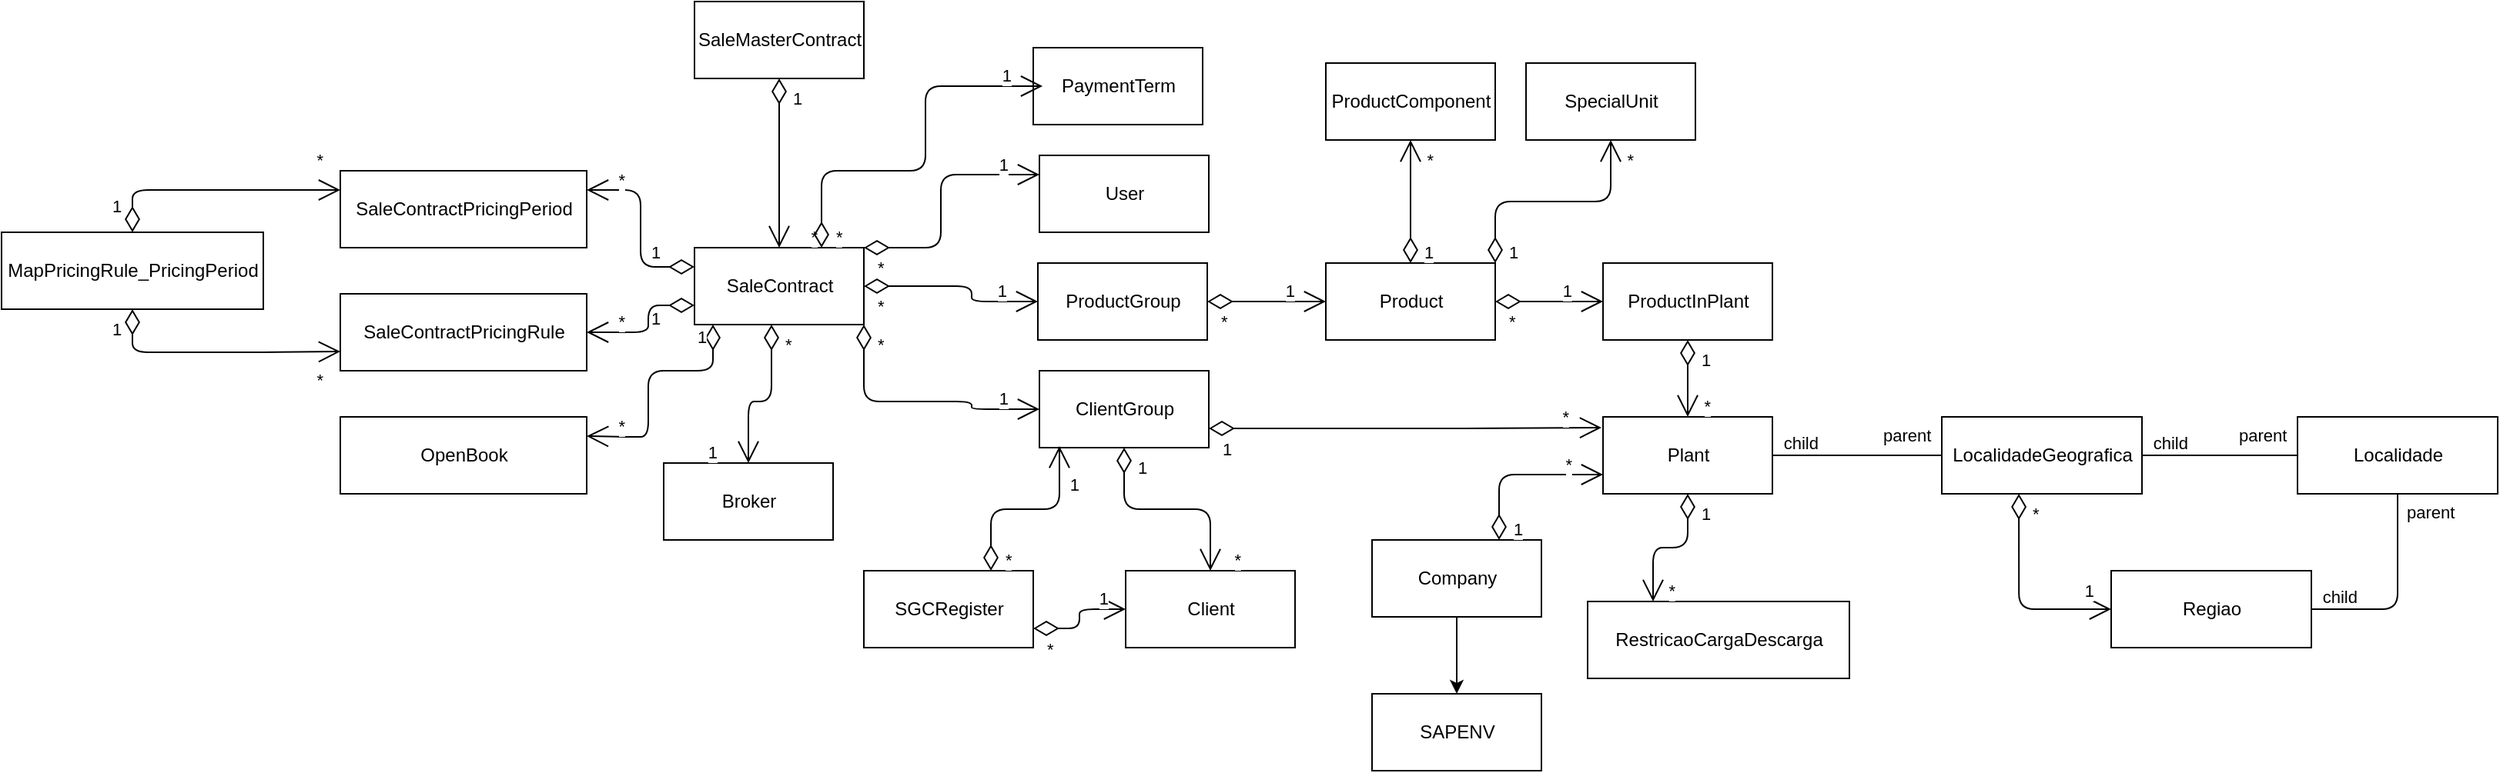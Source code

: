 <mxfile version="13.4.5" type="github">
  <diagram id="xUYwHQAnJaQRM0SXfUqJ" name="Page-1">
    <mxGraphModel dx="1935" dy="482" grid="1" gridSize="10" guides="1" tooltips="1" connect="1" arrows="1" fold="1" page="1" pageScale="1" pageWidth="827" pageHeight="1169" math="0" shadow="0">
      <root>
        <mxCell id="0" />
        <mxCell id="1" parent="0" />
        <mxCell id="oe-XNxj3-mksXrI5bO-q-1" value="SaleMasterContract" style="html=1;" parent="1" vertex="1">
          <mxGeometry x="70" y="50" width="110" height="50" as="geometry" />
        </mxCell>
        <mxCell id="2" value="SaleContract" style="html=1;" parent="1" vertex="1">
          <mxGeometry x="70" y="210" width="110" height="50" as="geometry" />
        </mxCell>
        <mxCell id="oe-XNxj3-mksXrI5bO-q-5" value="" style="endArrow=open;html=1;endSize=12;startArrow=diamondThin;startSize=14;startFill=0;edgeStyle=orthogonalEdgeStyle;exitX=0.5;exitY=1;exitDx=0;exitDy=0;entryX=0.5;entryY=0;entryDx=0;entryDy=0;" parent="1" source="oe-XNxj3-mksXrI5bO-q-1" target="2" edge="1">
          <mxGeometry relative="1" as="geometry">
            <mxPoint x="180" y="160" as="sourcePoint" />
            <mxPoint x="340" y="160" as="targetPoint" />
          </mxGeometry>
        </mxCell>
        <mxCell id="oe-XNxj3-mksXrI5bO-q-6" value="1" style="edgeLabel;resizable=0;html=1;align=left;verticalAlign=top;" parent="oe-XNxj3-mksXrI5bO-q-5" connectable="0" vertex="1">
          <mxGeometry x="-1" relative="1" as="geometry">
            <mxPoint x="7" as="offset" />
          </mxGeometry>
        </mxCell>
        <mxCell id="oe-XNxj3-mksXrI5bO-q-7" value="*" style="edgeLabel;resizable=0;html=1;align=right;verticalAlign=top;" parent="oe-XNxj3-mksXrI5bO-q-5" connectable="0" vertex="1">
          <mxGeometry x="1" relative="1" as="geometry">
            <mxPoint x="25" y="-20" as="offset" />
          </mxGeometry>
        </mxCell>
        <mxCell id="oe-XNxj3-mksXrI5bO-q-8" value="PaymentTerm" style="html=1;" parent="1" vertex="1">
          <mxGeometry x="290" y="80" width="110" height="50" as="geometry" />
        </mxCell>
        <mxCell id="oe-XNxj3-mksXrI5bO-q-13" value="" style="endArrow=open;html=1;endSize=12;startArrow=diamondThin;startSize=14;startFill=0;edgeStyle=orthogonalEdgeStyle;exitX=0.75;exitY=0;exitDx=0;exitDy=0;entryX=0.055;entryY=0.5;entryDx=0;entryDy=0;entryPerimeter=0;" parent="1" source="2" target="oe-XNxj3-mksXrI5bO-q-8" edge="1">
          <mxGeometry relative="1" as="geometry">
            <mxPoint x="290" y="180" as="sourcePoint" />
            <mxPoint x="300" y="105" as="targetPoint" />
            <Array as="points">
              <mxPoint x="153" y="160" />
              <mxPoint x="220" y="160" />
              <mxPoint x="220" y="105" />
            </Array>
          </mxGeometry>
        </mxCell>
        <mxCell id="oe-XNxj3-mksXrI5bO-q-14" value="*" style="edgeLabel;resizable=0;html=1;align=left;verticalAlign=top;" parent="oe-XNxj3-mksXrI5bO-q-13" connectable="0" vertex="1">
          <mxGeometry x="-1" relative="1" as="geometry">
            <mxPoint x="7" y="-20" as="offset" />
          </mxGeometry>
        </mxCell>
        <mxCell id="oe-XNxj3-mksXrI5bO-q-15" value="1" style="edgeLabel;resizable=0;html=1;align=right;verticalAlign=top;" parent="oe-XNxj3-mksXrI5bO-q-13" connectable="0" vertex="1">
          <mxGeometry x="1" relative="1" as="geometry">
            <mxPoint x="-20" y="-20" as="offset" />
          </mxGeometry>
        </mxCell>
        <mxCell id="oe-XNxj3-mksXrI5bO-q-16" value="User" style="html=1;" parent="1" vertex="1">
          <mxGeometry x="294" y="150" width="110" height="50" as="geometry" />
        </mxCell>
        <mxCell id="oe-XNxj3-mksXrI5bO-q-17" value="" style="endArrow=open;html=1;endSize=12;startArrow=diamondThin;startSize=14;startFill=0;edgeStyle=orthogonalEdgeStyle;exitX=1;exitY=0;exitDx=0;exitDy=0;entryX=0;entryY=0.25;entryDx=0;entryDy=0;" parent="1" source="2" target="oe-XNxj3-mksXrI5bO-q-16" edge="1">
          <mxGeometry relative="1" as="geometry">
            <mxPoint x="173.95" y="325" as="sourcePoint" />
            <mxPoint x="290.0" y="220" as="targetPoint" />
            <Array as="points">
              <mxPoint x="230" y="210" />
              <mxPoint x="230" y="163" />
            </Array>
          </mxGeometry>
        </mxCell>
        <mxCell id="oe-XNxj3-mksXrI5bO-q-18" value="*" style="edgeLabel;resizable=0;html=1;align=left;verticalAlign=top;" parent="oe-XNxj3-mksXrI5bO-q-17" connectable="0" vertex="1">
          <mxGeometry x="-1" relative="1" as="geometry">
            <mxPoint x="7" as="offset" />
          </mxGeometry>
        </mxCell>
        <mxCell id="oe-XNxj3-mksXrI5bO-q-19" value="1" style="edgeLabel;resizable=0;html=1;align=right;verticalAlign=top;" parent="oe-XNxj3-mksXrI5bO-q-17" connectable="0" vertex="1">
          <mxGeometry x="1" relative="1" as="geometry">
            <mxPoint x="-20" y="-20" as="offset" />
          </mxGeometry>
        </mxCell>
        <mxCell id="oe-XNxj3-mksXrI5bO-q-20" value="ProductGroup" style="html=1;" parent="1" vertex="1">
          <mxGeometry x="293" y="220" width="110" height="50" as="geometry" />
        </mxCell>
        <mxCell id="oe-XNxj3-mksXrI5bO-q-24" value="" style="endArrow=open;html=1;endSize=12;startArrow=diamondThin;startSize=14;startFill=0;edgeStyle=orthogonalEdgeStyle;exitX=1;exitY=0.5;exitDx=0;exitDy=0;entryX=0;entryY=0.5;entryDx=0;entryDy=0;" parent="1" source="2" target="oe-XNxj3-mksXrI5bO-q-20" edge="1">
          <mxGeometry relative="1" as="geometry">
            <mxPoint x="190" y="244.5" as="sourcePoint" />
            <mxPoint x="290" y="244.5" as="targetPoint" />
            <Array as="points">
              <mxPoint x="250" y="235" />
              <mxPoint x="250" y="245" />
            </Array>
          </mxGeometry>
        </mxCell>
        <mxCell id="oe-XNxj3-mksXrI5bO-q-25" value="*" style="edgeLabel;resizable=0;html=1;align=left;verticalAlign=top;" parent="oe-XNxj3-mksXrI5bO-q-24" connectable="0" vertex="1">
          <mxGeometry x="-1" relative="1" as="geometry">
            <mxPoint x="7" as="offset" />
          </mxGeometry>
        </mxCell>
        <mxCell id="oe-XNxj3-mksXrI5bO-q-26" value="1" style="edgeLabel;resizable=0;html=1;align=right;verticalAlign=top;" parent="oe-XNxj3-mksXrI5bO-q-24" connectable="0" vertex="1">
          <mxGeometry x="1" relative="1" as="geometry">
            <mxPoint x="-20" y="-20" as="offset" />
          </mxGeometry>
        </mxCell>
        <mxCell id="oe-XNxj3-mksXrI5bO-q-27" value="ClientGroup" style="html=1;" parent="1" vertex="1">
          <mxGeometry x="294" y="290" width="110" height="50" as="geometry" />
        </mxCell>
        <mxCell id="oe-XNxj3-mksXrI5bO-q-28" value="" style="endArrow=open;html=1;endSize=12;startArrow=diamondThin;startSize=14;startFill=0;edgeStyle=orthogonalEdgeStyle;exitX=1;exitY=1;exitDx=0;exitDy=0;entryX=0;entryY=0.5;entryDx=0;entryDy=0;" parent="1" source="2" target="oe-XNxj3-mksXrI5bO-q-27" edge="1">
          <mxGeometry relative="1" as="geometry">
            <mxPoint x="150" y="310" as="sourcePoint" />
            <mxPoint x="263" y="320" as="targetPoint" />
            <Array as="points">
              <mxPoint x="180" y="310" />
              <mxPoint x="250" y="310" />
              <mxPoint x="250" y="315" />
            </Array>
          </mxGeometry>
        </mxCell>
        <mxCell id="oe-XNxj3-mksXrI5bO-q-29" value="*" style="edgeLabel;resizable=0;html=1;align=left;verticalAlign=top;" parent="oe-XNxj3-mksXrI5bO-q-28" connectable="0" vertex="1">
          <mxGeometry x="-1" relative="1" as="geometry">
            <mxPoint x="7" as="offset" />
          </mxGeometry>
        </mxCell>
        <mxCell id="oe-XNxj3-mksXrI5bO-q-30" value="1" style="edgeLabel;resizable=0;html=1;align=right;verticalAlign=top;" parent="oe-XNxj3-mksXrI5bO-q-28" connectable="0" vertex="1">
          <mxGeometry x="1" relative="1" as="geometry">
            <mxPoint x="-20" y="-20" as="offset" />
          </mxGeometry>
        </mxCell>
        <mxCell id="oe-XNxj3-mksXrI5bO-q-31" value="Broker" style="html=1;" parent="1" vertex="1">
          <mxGeometry x="50" y="350" width="110" height="50" as="geometry" />
        </mxCell>
        <mxCell id="oe-XNxj3-mksXrI5bO-q-32" value="" style="endArrow=open;html=1;endSize=12;startArrow=diamondThin;startSize=14;startFill=0;edgeStyle=orthogonalEdgeStyle;entryX=0.5;entryY=0;entryDx=0;entryDy=0;" parent="1" target="oe-XNxj3-mksXrI5bO-q-31" edge="1">
          <mxGeometry relative="1" as="geometry">
            <mxPoint x="120" y="260" as="sourcePoint" />
            <mxPoint x="170" y="335" as="targetPoint" />
            <Array as="points">
              <mxPoint x="120" y="260" />
              <mxPoint x="120" y="310" />
              <mxPoint x="125" y="310" />
            </Array>
          </mxGeometry>
        </mxCell>
        <mxCell id="oe-XNxj3-mksXrI5bO-q-33" value="*" style="edgeLabel;resizable=0;html=1;align=left;verticalAlign=top;" parent="oe-XNxj3-mksXrI5bO-q-32" connectable="0" vertex="1">
          <mxGeometry x="-1" relative="1" as="geometry">
            <mxPoint x="7" as="offset" />
          </mxGeometry>
        </mxCell>
        <mxCell id="oe-XNxj3-mksXrI5bO-q-34" value="1" style="edgeLabel;resizable=0;html=1;align=right;verticalAlign=top;" parent="oe-XNxj3-mksXrI5bO-q-32" connectable="0" vertex="1">
          <mxGeometry x="1" relative="1" as="geometry">
            <mxPoint x="-20" y="-20" as="offset" />
          </mxGeometry>
        </mxCell>
        <mxCell id="WPxyj9ZvZWyOQ25DMJZI-2" value="Product" style="html=1;" vertex="1" parent="1">
          <mxGeometry x="480" y="220" width="110" height="50" as="geometry" />
        </mxCell>
        <mxCell id="WPxyj9ZvZWyOQ25DMJZI-3" value="" style="endArrow=open;html=1;endSize=12;startArrow=diamondThin;startSize=14;startFill=0;edgeStyle=orthogonalEdgeStyle;exitX=1;exitY=0.5;exitDx=0;exitDy=0;entryX=0;entryY=0.5;entryDx=0;entryDy=0;" edge="1" parent="1" source="oe-XNxj3-mksXrI5bO-q-20" target="WPxyj9ZvZWyOQ25DMJZI-2">
          <mxGeometry relative="1" as="geometry">
            <mxPoint x="420" y="240" as="sourcePoint" />
            <mxPoint x="533" y="250" as="targetPoint" />
            <Array as="points">
              <mxPoint x="460" y="245" />
              <mxPoint x="460" y="245" />
            </Array>
          </mxGeometry>
        </mxCell>
        <mxCell id="WPxyj9ZvZWyOQ25DMJZI-4" value="*" style="edgeLabel;resizable=0;html=1;align=left;verticalAlign=top;" connectable="0" vertex="1" parent="WPxyj9ZvZWyOQ25DMJZI-3">
          <mxGeometry x="-1" relative="1" as="geometry">
            <mxPoint x="7" as="offset" />
          </mxGeometry>
        </mxCell>
        <mxCell id="WPxyj9ZvZWyOQ25DMJZI-5" value="1" style="edgeLabel;resizable=0;html=1;align=right;verticalAlign=top;" connectable="0" vertex="1" parent="WPxyj9ZvZWyOQ25DMJZI-3">
          <mxGeometry x="1" relative="1" as="geometry">
            <mxPoint x="-20" y="-20" as="offset" />
          </mxGeometry>
        </mxCell>
        <mxCell id="WPxyj9ZvZWyOQ25DMJZI-6" value="ProductComponent" style="html=1;" vertex="1" parent="1">
          <mxGeometry x="480" y="90" width="110" height="50" as="geometry" />
        </mxCell>
        <mxCell id="WPxyj9ZvZWyOQ25DMJZI-8" value="" style="endArrow=open;html=1;endSize=12;startArrow=diamondThin;startSize=14;startFill=0;edgeStyle=orthogonalEdgeStyle;entryX=0.5;entryY=1;entryDx=0;entryDy=0;exitX=0.5;exitY=0;exitDx=0;exitDy=0;" edge="1" parent="1" source="WPxyj9ZvZWyOQ25DMJZI-2" target="WPxyj9ZvZWyOQ25DMJZI-6">
          <mxGeometry relative="1" as="geometry">
            <mxPoint x="600" y="190" as="sourcePoint" />
            <mxPoint x="135" y="220" as="targetPoint" />
          </mxGeometry>
        </mxCell>
        <mxCell id="WPxyj9ZvZWyOQ25DMJZI-9" value="1" style="edgeLabel;resizable=0;html=1;align=left;verticalAlign=top;" connectable="0" vertex="1" parent="WPxyj9ZvZWyOQ25DMJZI-8">
          <mxGeometry x="-1" relative="1" as="geometry">
            <mxPoint x="7" y="-20" as="offset" />
          </mxGeometry>
        </mxCell>
        <mxCell id="WPxyj9ZvZWyOQ25DMJZI-10" value="*" style="edgeLabel;resizable=0;html=1;align=right;verticalAlign=top;" connectable="0" vertex="1" parent="WPxyj9ZvZWyOQ25DMJZI-8">
          <mxGeometry x="1" relative="1" as="geometry">
            <mxPoint x="15" as="offset" />
          </mxGeometry>
        </mxCell>
        <mxCell id="WPxyj9ZvZWyOQ25DMJZI-11" value="SpecialUnit" style="html=1;" vertex="1" parent="1">
          <mxGeometry x="610" y="90" width="110" height="50" as="geometry" />
        </mxCell>
        <mxCell id="WPxyj9ZvZWyOQ25DMJZI-12" value="" style="endArrow=open;html=1;endSize=12;startArrow=diamondThin;startSize=14;startFill=0;edgeStyle=orthogonalEdgeStyle;entryX=0.5;entryY=1;entryDx=0;entryDy=0;exitX=1;exitY=0;exitDx=0;exitDy=0;" edge="1" parent="1" source="WPxyj9ZvZWyOQ25DMJZI-2" target="WPxyj9ZvZWyOQ25DMJZI-11">
          <mxGeometry relative="1" as="geometry">
            <mxPoint x="545" y="230" as="sourcePoint" />
            <mxPoint x="545" y="150" as="targetPoint" />
          </mxGeometry>
        </mxCell>
        <mxCell id="WPxyj9ZvZWyOQ25DMJZI-13" value="1" style="edgeLabel;resizable=0;html=1;align=left;verticalAlign=top;" connectable="0" vertex="1" parent="WPxyj9ZvZWyOQ25DMJZI-12">
          <mxGeometry x="-1" relative="1" as="geometry">
            <mxPoint x="7" y="-20" as="offset" />
          </mxGeometry>
        </mxCell>
        <mxCell id="WPxyj9ZvZWyOQ25DMJZI-14" value="*" style="edgeLabel;resizable=0;html=1;align=right;verticalAlign=top;" connectable="0" vertex="1" parent="WPxyj9ZvZWyOQ25DMJZI-12">
          <mxGeometry x="1" relative="1" as="geometry">
            <mxPoint x="15" as="offset" />
          </mxGeometry>
        </mxCell>
        <mxCell id="WPxyj9ZvZWyOQ25DMJZI-15" value="ProductInPlant" style="html=1;" vertex="1" parent="1">
          <mxGeometry x="660" y="220" width="110" height="50" as="geometry" />
        </mxCell>
        <mxCell id="WPxyj9ZvZWyOQ25DMJZI-16" value="" style="endArrow=open;html=1;endSize=12;startArrow=diamondThin;startSize=14;startFill=0;edgeStyle=orthogonalEdgeStyle;entryX=0;entryY=0.5;entryDx=0;entryDy=0;exitX=1;exitY=0.5;exitDx=0;exitDy=0;" edge="1" parent="1" source="WPxyj9ZvZWyOQ25DMJZI-2" target="WPxyj9ZvZWyOQ25DMJZI-15">
          <mxGeometry relative="1" as="geometry">
            <mxPoint x="590" y="245" as="sourcePoint" />
            <mxPoint x="647" y="245" as="targetPoint" />
            <Array as="points">
              <mxPoint x="630" y="245" />
              <mxPoint x="630" y="245" />
            </Array>
          </mxGeometry>
        </mxCell>
        <mxCell id="WPxyj9ZvZWyOQ25DMJZI-17" value="*" style="edgeLabel;resizable=0;html=1;align=left;verticalAlign=top;" connectable="0" vertex="1" parent="WPxyj9ZvZWyOQ25DMJZI-16">
          <mxGeometry x="-1" relative="1" as="geometry">
            <mxPoint x="7" as="offset" />
          </mxGeometry>
        </mxCell>
        <mxCell id="WPxyj9ZvZWyOQ25DMJZI-18" value="1" style="edgeLabel;resizable=0;html=1;align=right;verticalAlign=top;" connectable="0" vertex="1" parent="WPxyj9ZvZWyOQ25DMJZI-16">
          <mxGeometry x="1" relative="1" as="geometry">
            <mxPoint x="-20" y="-20" as="offset" />
          </mxGeometry>
        </mxCell>
        <mxCell id="WPxyj9ZvZWyOQ25DMJZI-20" value="Plant" style="html=1;" vertex="1" parent="1">
          <mxGeometry x="660" y="320" width="110" height="50" as="geometry" />
        </mxCell>
        <mxCell id="WPxyj9ZvZWyOQ25DMJZI-24" value="" style="endArrow=open;html=1;endSize=12;startArrow=diamondThin;startSize=14;startFill=0;edgeStyle=orthogonalEdgeStyle;exitX=0.5;exitY=1;exitDx=0;exitDy=0;entryX=0.5;entryY=0;entryDx=0;entryDy=0;" edge="1" parent="1" source="WPxyj9ZvZWyOQ25DMJZI-15" target="WPxyj9ZvZWyOQ25DMJZI-20">
          <mxGeometry relative="1" as="geometry">
            <mxPoint x="714.5" y="280" as="sourcePoint" />
            <mxPoint x="715" y="320" as="targetPoint" />
            <Array as="points" />
          </mxGeometry>
        </mxCell>
        <mxCell id="WPxyj9ZvZWyOQ25DMJZI-25" value="1" style="edgeLabel;resizable=0;html=1;align=left;verticalAlign=top;" connectable="0" vertex="1" parent="WPxyj9ZvZWyOQ25DMJZI-24">
          <mxGeometry x="-1" relative="1" as="geometry">
            <mxPoint x="7" as="offset" />
          </mxGeometry>
        </mxCell>
        <mxCell id="WPxyj9ZvZWyOQ25DMJZI-26" value="*" style="edgeLabel;resizable=0;html=1;align=right;verticalAlign=top;" connectable="0" vertex="1" parent="WPxyj9ZvZWyOQ25DMJZI-24">
          <mxGeometry x="1" relative="1" as="geometry">
            <mxPoint x="15" y="-20" as="offset" />
          </mxGeometry>
        </mxCell>
        <mxCell id="WPxyj9ZvZWyOQ25DMJZI-39" value="" style="edgeStyle=orthogonalEdgeStyle;rounded=0;orthogonalLoop=1;jettySize=auto;html=1;" edge="1" parent="1" source="WPxyj9ZvZWyOQ25DMJZI-27" target="WPxyj9ZvZWyOQ25DMJZI-38">
          <mxGeometry relative="1" as="geometry" />
        </mxCell>
        <mxCell id="WPxyj9ZvZWyOQ25DMJZI-27" value="Company" style="html=1;" vertex="1" parent="1">
          <mxGeometry x="510" y="400" width="110" height="50" as="geometry" />
        </mxCell>
        <mxCell id="WPxyj9ZvZWyOQ25DMJZI-28" value="" style="endArrow=open;html=1;endSize=12;startArrow=diamondThin;startSize=14;startFill=0;edgeStyle=orthogonalEdgeStyle;exitX=0.75;exitY=0;exitDx=0;exitDy=0;entryX=0;entryY=0.75;entryDx=0;entryDy=0;" edge="1" parent="1" source="WPxyj9ZvZWyOQ25DMJZI-27" target="WPxyj9ZvZWyOQ25DMJZI-20">
          <mxGeometry relative="1" as="geometry">
            <mxPoint x="626.5" y="404.5" as="sourcePoint" />
            <mxPoint x="720" y="405" as="targetPoint" />
            <Array as="points">
              <mxPoint x="593" y="358" />
            </Array>
          </mxGeometry>
        </mxCell>
        <mxCell id="WPxyj9ZvZWyOQ25DMJZI-29" value="1" style="edgeLabel;resizable=0;html=1;align=left;verticalAlign=top;" connectable="0" vertex="1" parent="WPxyj9ZvZWyOQ25DMJZI-28">
          <mxGeometry x="-1" relative="1" as="geometry">
            <mxPoint x="7" y="-20" as="offset" />
          </mxGeometry>
        </mxCell>
        <mxCell id="WPxyj9ZvZWyOQ25DMJZI-30" value="*" style="edgeLabel;resizable=0;html=1;align=right;verticalAlign=top;" connectable="0" vertex="1" parent="WPxyj9ZvZWyOQ25DMJZI-28">
          <mxGeometry x="1" relative="1" as="geometry">
            <mxPoint x="-20" y="-20" as="offset" />
          </mxGeometry>
        </mxCell>
        <mxCell id="WPxyj9ZvZWyOQ25DMJZI-31" value="" style="endArrow=open;html=1;endSize=12;startArrow=diamondThin;startSize=14;startFill=0;edgeStyle=orthogonalEdgeStyle;exitX=1;exitY=0.75;exitDx=0;exitDy=0;entryX=-0.009;entryY=0.14;entryDx=0;entryDy=0;entryPerimeter=0;" edge="1" parent="1" source="oe-XNxj3-mksXrI5bO-q-27" target="WPxyj9ZvZWyOQ25DMJZI-20">
          <mxGeometry relative="1" as="geometry">
            <mxPoint x="430" y="320" as="sourcePoint" />
            <mxPoint x="620" y="328" as="targetPoint" />
            <Array as="points">
              <mxPoint x="560" y="327" />
            </Array>
          </mxGeometry>
        </mxCell>
        <mxCell id="WPxyj9ZvZWyOQ25DMJZI-32" value="1" style="edgeLabel;resizable=0;html=1;align=left;verticalAlign=top;" connectable="0" vertex="1" parent="WPxyj9ZvZWyOQ25DMJZI-31">
          <mxGeometry x="-1" relative="1" as="geometry">
            <mxPoint x="7" as="offset" />
          </mxGeometry>
        </mxCell>
        <mxCell id="WPxyj9ZvZWyOQ25DMJZI-33" value="*" style="edgeLabel;resizable=0;html=1;align=right;verticalAlign=top;" connectable="0" vertex="1" parent="WPxyj9ZvZWyOQ25DMJZI-31">
          <mxGeometry x="1" relative="1" as="geometry">
            <mxPoint x="-20" y="-20" as="offset" />
          </mxGeometry>
        </mxCell>
        <mxCell id="WPxyj9ZvZWyOQ25DMJZI-34" value="Client" style="html=1;" vertex="1" parent="1">
          <mxGeometry x="350" y="420" width="110" height="50" as="geometry" />
        </mxCell>
        <mxCell id="WPxyj9ZvZWyOQ25DMJZI-35" value="" style="endArrow=open;html=1;endSize=12;startArrow=diamondThin;startSize=14;startFill=0;edgeStyle=orthogonalEdgeStyle;exitX=0.5;exitY=1;exitDx=0;exitDy=0;entryX=0.5;entryY=0;entryDx=0;entryDy=0;" edge="1" parent="1" source="oe-XNxj3-mksXrI5bO-q-27" target="WPxyj9ZvZWyOQ25DMJZI-34">
          <mxGeometry relative="1" as="geometry">
            <mxPoint x="348.5" y="350" as="sourcePoint" />
            <mxPoint x="348.5" y="420" as="targetPoint" />
          </mxGeometry>
        </mxCell>
        <mxCell id="WPxyj9ZvZWyOQ25DMJZI-36" value="1" style="edgeLabel;resizable=0;html=1;align=left;verticalAlign=top;" connectable="0" vertex="1" parent="WPxyj9ZvZWyOQ25DMJZI-35">
          <mxGeometry x="-1" relative="1" as="geometry">
            <mxPoint x="7" as="offset" />
          </mxGeometry>
        </mxCell>
        <mxCell id="WPxyj9ZvZWyOQ25DMJZI-37" value="*" style="edgeLabel;resizable=0;html=1;align=right;verticalAlign=top;" connectable="0" vertex="1" parent="WPxyj9ZvZWyOQ25DMJZI-35">
          <mxGeometry x="1" relative="1" as="geometry">
            <mxPoint x="20" y="-20" as="offset" />
          </mxGeometry>
        </mxCell>
        <mxCell id="WPxyj9ZvZWyOQ25DMJZI-38" value="SAPENV" style="html=1;" vertex="1" parent="1">
          <mxGeometry x="510" y="500" width="110" height="50" as="geometry" />
        </mxCell>
        <mxCell id="WPxyj9ZvZWyOQ25DMJZI-40" value="RestricaoCargaDescarga" style="html=1;" vertex="1" parent="1">
          <mxGeometry x="650" y="440" width="170" height="50" as="geometry" />
        </mxCell>
        <mxCell id="WPxyj9ZvZWyOQ25DMJZI-41" value="" style="endArrow=open;html=1;endSize=12;startArrow=diamondThin;startSize=14;startFill=0;edgeStyle=orthogonalEdgeStyle;exitX=0.5;exitY=1;exitDx=0;exitDy=0;entryX=0.25;entryY=0;entryDx=0;entryDy=0;" edge="1" parent="1" source="WPxyj9ZvZWyOQ25DMJZI-20" target="WPxyj9ZvZWyOQ25DMJZI-40">
          <mxGeometry relative="1" as="geometry">
            <mxPoint x="714.5" y="380" as="sourcePoint" />
            <mxPoint x="715" y="430" as="targetPoint" />
            <Array as="points" />
          </mxGeometry>
        </mxCell>
        <mxCell id="WPxyj9ZvZWyOQ25DMJZI-42" value="1" style="edgeLabel;resizable=0;html=1;align=left;verticalAlign=top;" connectable="0" vertex="1" parent="WPxyj9ZvZWyOQ25DMJZI-41">
          <mxGeometry x="-1" relative="1" as="geometry">
            <mxPoint x="7" as="offset" />
          </mxGeometry>
        </mxCell>
        <mxCell id="WPxyj9ZvZWyOQ25DMJZI-43" value="*" style="edgeLabel;resizable=0;html=1;align=right;verticalAlign=top;" connectable="0" vertex="1" parent="WPxyj9ZvZWyOQ25DMJZI-41">
          <mxGeometry x="1" relative="1" as="geometry">
            <mxPoint x="15" y="-20" as="offset" />
          </mxGeometry>
        </mxCell>
        <mxCell id="WPxyj9ZvZWyOQ25DMJZI-44" value="" style="endArrow=none;html=1;edgeStyle=orthogonalEdgeStyle;entryX=1;entryY=0.5;entryDx=0;entryDy=0;exitX=0;exitY=0.5;exitDx=0;exitDy=0;" edge="1" parent="1" source="WPxyj9ZvZWyOQ25DMJZI-47" target="WPxyj9ZvZWyOQ25DMJZI-20">
          <mxGeometry relative="1" as="geometry">
            <mxPoint x="860" y="345" as="sourcePoint" />
            <mxPoint x="850" y="510" as="targetPoint" />
            <Array as="points" />
          </mxGeometry>
        </mxCell>
        <mxCell id="WPxyj9ZvZWyOQ25DMJZI-45" value="parent" style="edgeLabel;resizable=0;html=1;align=left;verticalAlign=bottom;" connectable="0" vertex="1" parent="WPxyj9ZvZWyOQ25DMJZI-44">
          <mxGeometry x="-1" relative="1" as="geometry">
            <mxPoint x="-40" y="-5" as="offset" />
          </mxGeometry>
        </mxCell>
        <mxCell id="WPxyj9ZvZWyOQ25DMJZI-46" value="child" style="edgeLabel;resizable=0;html=1;align=right;verticalAlign=bottom;" connectable="0" vertex="1" parent="WPxyj9ZvZWyOQ25DMJZI-44">
          <mxGeometry x="1" relative="1" as="geometry">
            <mxPoint x="30" as="offset" />
          </mxGeometry>
        </mxCell>
        <mxCell id="WPxyj9ZvZWyOQ25DMJZI-47" value="LocalidadeGeografica" style="html=1;" vertex="1" parent="1">
          <mxGeometry x="880" y="320" width="130" height="50" as="geometry" />
        </mxCell>
        <mxCell id="WPxyj9ZvZWyOQ25DMJZI-48" value="Localidade" style="html=1;" vertex="1" parent="1">
          <mxGeometry x="1111" y="320" width="130" height="50" as="geometry" />
        </mxCell>
        <mxCell id="WPxyj9ZvZWyOQ25DMJZI-49" value="" style="endArrow=none;html=1;edgeStyle=orthogonalEdgeStyle;entryX=1;entryY=0.5;entryDx=0;entryDy=0;exitX=0;exitY=0.5;exitDx=0;exitDy=0;" edge="1" parent="1" source="WPxyj9ZvZWyOQ25DMJZI-48" target="WPxyj9ZvZWyOQ25DMJZI-47">
          <mxGeometry relative="1" as="geometry">
            <mxPoint x="1110" y="400" as="sourcePoint" />
            <mxPoint x="1020" y="344.5" as="targetPoint" />
            <Array as="points" />
          </mxGeometry>
        </mxCell>
        <mxCell id="WPxyj9ZvZWyOQ25DMJZI-50" value="parent" style="edgeLabel;resizable=0;html=1;align=left;verticalAlign=bottom;" connectable="0" vertex="1" parent="WPxyj9ZvZWyOQ25DMJZI-49">
          <mxGeometry x="-1" relative="1" as="geometry">
            <mxPoint x="-40" y="-5" as="offset" />
          </mxGeometry>
        </mxCell>
        <mxCell id="WPxyj9ZvZWyOQ25DMJZI-51" value="child" style="edgeLabel;resizable=0;html=1;align=right;verticalAlign=bottom;" connectable="0" vertex="1" parent="WPxyj9ZvZWyOQ25DMJZI-49">
          <mxGeometry x="1" relative="1" as="geometry">
            <mxPoint x="30" as="offset" />
          </mxGeometry>
        </mxCell>
        <mxCell id="WPxyj9ZvZWyOQ25DMJZI-52" value="Regiao" style="html=1;" vertex="1" parent="1">
          <mxGeometry x="990" y="420" width="130" height="50" as="geometry" />
        </mxCell>
        <mxCell id="WPxyj9ZvZWyOQ25DMJZI-53" value="" style="endArrow=none;html=1;edgeStyle=orthogonalEdgeStyle;entryX=1;entryY=0.5;entryDx=0;entryDy=0;exitX=0.5;exitY=1;exitDx=0;exitDy=0;" edge="1" parent="1" source="WPxyj9ZvZWyOQ25DMJZI-48" target="WPxyj9ZvZWyOQ25DMJZI-52">
          <mxGeometry relative="1" as="geometry">
            <mxPoint x="1251" y="440" as="sourcePoint" />
            <mxPoint x="1150" y="440" as="targetPoint" />
            <Array as="points" />
          </mxGeometry>
        </mxCell>
        <mxCell id="WPxyj9ZvZWyOQ25DMJZI-54" value="parent" style="edgeLabel;resizable=0;html=1;align=left;verticalAlign=bottom;" connectable="0" vertex="1" parent="WPxyj9ZvZWyOQ25DMJZI-53">
          <mxGeometry x="-1" relative="1" as="geometry">
            <mxPoint x="4" y="20" as="offset" />
          </mxGeometry>
        </mxCell>
        <mxCell id="WPxyj9ZvZWyOQ25DMJZI-55" value="child" style="edgeLabel;resizable=0;html=1;align=right;verticalAlign=bottom;" connectable="0" vertex="1" parent="WPxyj9ZvZWyOQ25DMJZI-53">
          <mxGeometry x="1" relative="1" as="geometry">
            <mxPoint x="30" as="offset" />
          </mxGeometry>
        </mxCell>
        <mxCell id="WPxyj9ZvZWyOQ25DMJZI-56" value="" style="endArrow=open;html=1;endSize=12;startArrow=diamondThin;startSize=14;startFill=0;edgeStyle=orthogonalEdgeStyle;exitX=0.385;exitY=1;exitDx=0;exitDy=0;entryX=0;entryY=0.5;entryDx=0;entryDy=0;exitPerimeter=0;" edge="1" parent="1" source="WPxyj9ZvZWyOQ25DMJZI-47" target="WPxyj9ZvZWyOQ25DMJZI-52">
          <mxGeometry relative="1" as="geometry">
            <mxPoint x="930" y="380" as="sourcePoint" />
            <mxPoint x="930" y="430" as="targetPoint" />
            <Array as="points" />
          </mxGeometry>
        </mxCell>
        <mxCell id="WPxyj9ZvZWyOQ25DMJZI-57" value="*" style="edgeLabel;resizable=0;html=1;align=left;verticalAlign=top;" connectable="0" vertex="1" parent="WPxyj9ZvZWyOQ25DMJZI-56">
          <mxGeometry x="-1" relative="1" as="geometry">
            <mxPoint x="7" as="offset" />
          </mxGeometry>
        </mxCell>
        <mxCell id="WPxyj9ZvZWyOQ25DMJZI-58" value="1" style="edgeLabel;resizable=0;html=1;align=right;verticalAlign=top;" connectable="0" vertex="1" parent="WPxyj9ZvZWyOQ25DMJZI-56">
          <mxGeometry x="1" relative="1" as="geometry">
            <mxPoint x="-10.1" y="-25" as="offset" />
          </mxGeometry>
        </mxCell>
        <mxCell id="WPxyj9ZvZWyOQ25DMJZI-59" value="SaleContractPricingPeriod" style="html=1;" vertex="1" parent="1">
          <mxGeometry x="-160" y="160" width="160" height="50" as="geometry" />
        </mxCell>
        <mxCell id="WPxyj9ZvZWyOQ25DMJZI-61" value="" style="endArrow=open;html=1;endSize=12;startArrow=diamondThin;startSize=14;startFill=0;edgeStyle=orthogonalEdgeStyle;exitX=0;exitY=0.25;exitDx=0;exitDy=0;entryX=1;entryY=0.25;entryDx=0;entryDy=0;" edge="1" parent="1" source="2" target="WPxyj9ZvZWyOQ25DMJZI-59">
          <mxGeometry relative="1" as="geometry">
            <mxPoint x="30" y="220" as="sourcePoint" />
            <mxPoint x="30" y="330" as="targetPoint" />
          </mxGeometry>
        </mxCell>
        <mxCell id="WPxyj9ZvZWyOQ25DMJZI-62" value="1" style="edgeLabel;resizable=0;html=1;align=left;verticalAlign=top;" connectable="0" vertex="1" parent="WPxyj9ZvZWyOQ25DMJZI-61">
          <mxGeometry x="-1" relative="1" as="geometry">
            <mxPoint x="-30" y="-22.5" as="offset" />
          </mxGeometry>
        </mxCell>
        <mxCell id="WPxyj9ZvZWyOQ25DMJZI-63" value="*" style="edgeLabel;resizable=0;html=1;align=right;verticalAlign=top;" connectable="0" vertex="1" parent="WPxyj9ZvZWyOQ25DMJZI-61">
          <mxGeometry x="1" relative="1" as="geometry">
            <mxPoint x="25" y="-20" as="offset" />
          </mxGeometry>
        </mxCell>
        <mxCell id="WPxyj9ZvZWyOQ25DMJZI-64" value="SaleContractPricingRule" style="html=1;" vertex="1" parent="1">
          <mxGeometry x="-160" y="240" width="160" height="50" as="geometry" />
        </mxCell>
        <mxCell id="WPxyj9ZvZWyOQ25DMJZI-65" value="" style="endArrow=open;html=1;endSize=12;startArrow=diamondThin;startSize=14;startFill=0;edgeStyle=orthogonalEdgeStyle;exitX=0;exitY=0.75;exitDx=0;exitDy=0;entryX=1;entryY=0.5;entryDx=0;entryDy=0;" edge="1" parent="1" source="2" target="WPxyj9ZvZWyOQ25DMJZI-64">
          <mxGeometry relative="1" as="geometry">
            <mxPoint x="80" y="270" as="sourcePoint" />
            <mxPoint x="10" y="220" as="targetPoint" />
            <Array as="points">
              <mxPoint x="40" y="248" />
              <mxPoint x="40" y="265" />
            </Array>
          </mxGeometry>
        </mxCell>
        <mxCell id="WPxyj9ZvZWyOQ25DMJZI-66" value="1" style="edgeLabel;resizable=0;html=1;align=left;verticalAlign=top;" connectable="0" vertex="1" parent="WPxyj9ZvZWyOQ25DMJZI-65">
          <mxGeometry x="-1" relative="1" as="geometry">
            <mxPoint x="-30" y="-5" as="offset" />
          </mxGeometry>
        </mxCell>
        <mxCell id="WPxyj9ZvZWyOQ25DMJZI-67" value="*" style="edgeLabel;resizable=0;html=1;align=right;verticalAlign=top;" connectable="0" vertex="1" parent="WPxyj9ZvZWyOQ25DMJZI-65">
          <mxGeometry x="1" relative="1" as="geometry">
            <mxPoint x="25" y="-20" as="offset" />
          </mxGeometry>
        </mxCell>
        <mxCell id="WPxyj9ZvZWyOQ25DMJZI-68" value="OpenBook" style="html=1;" vertex="1" parent="1">
          <mxGeometry x="-160" y="320" width="160" height="50" as="geometry" />
        </mxCell>
        <mxCell id="WPxyj9ZvZWyOQ25DMJZI-69" value="" style="endArrow=open;html=1;endSize=12;startArrow=diamondThin;startSize=14;startFill=0;edgeStyle=orthogonalEdgeStyle;entryX=1;entryY=0.25;entryDx=0;entryDy=0;" edge="1" parent="1" target="WPxyj9ZvZWyOQ25DMJZI-68">
          <mxGeometry relative="1" as="geometry">
            <mxPoint x="82" y="260" as="sourcePoint" />
            <mxPoint y="307.5" as="targetPoint" />
            <Array as="points">
              <mxPoint x="82" y="290" />
              <mxPoint x="40" y="290" />
              <mxPoint x="40" y="333" />
              <mxPoint x="30" y="333" />
            </Array>
          </mxGeometry>
        </mxCell>
        <mxCell id="WPxyj9ZvZWyOQ25DMJZI-70" value="1" style="edgeLabel;resizable=0;html=1;align=left;verticalAlign=top;" connectable="0" vertex="1" parent="WPxyj9ZvZWyOQ25DMJZI-69">
          <mxGeometry x="-1" relative="1" as="geometry">
            <mxPoint x="-11.99" y="-5" as="offset" />
          </mxGeometry>
        </mxCell>
        <mxCell id="WPxyj9ZvZWyOQ25DMJZI-71" value="*" style="edgeLabel;resizable=0;html=1;align=right;verticalAlign=top;" connectable="0" vertex="1" parent="WPxyj9ZvZWyOQ25DMJZI-69">
          <mxGeometry x="1" relative="1" as="geometry">
            <mxPoint x="25" y="-20" as="offset" />
          </mxGeometry>
        </mxCell>
        <mxCell id="WPxyj9ZvZWyOQ25DMJZI-72" value="MapPricingRule_PricingPeriod" style="html=1;" vertex="1" parent="1">
          <mxGeometry x="-380" y="200" width="170" height="50" as="geometry" />
        </mxCell>
        <mxCell id="WPxyj9ZvZWyOQ25DMJZI-73" value="" style="endArrow=open;html=1;endSize=12;startArrow=diamondThin;startSize=14;startFill=0;edgeStyle=orthogonalEdgeStyle;exitX=0.5;exitY=0;exitDx=0;exitDy=0;entryX=0;entryY=0.25;entryDx=0;entryDy=0;" edge="1" parent="1" source="WPxyj9ZvZWyOQ25DMJZI-72" target="WPxyj9ZvZWyOQ25DMJZI-59">
          <mxGeometry relative="1" as="geometry">
            <mxPoint x="-330" y="180" as="sourcePoint" />
            <mxPoint x="-400" y="130" as="targetPoint" />
          </mxGeometry>
        </mxCell>
        <mxCell id="WPxyj9ZvZWyOQ25DMJZI-74" value="1" style="edgeLabel;resizable=0;html=1;align=left;verticalAlign=top;" connectable="0" vertex="1" parent="WPxyj9ZvZWyOQ25DMJZI-73">
          <mxGeometry x="-1" relative="1" as="geometry">
            <mxPoint x="-15" y="-30" as="offset" />
          </mxGeometry>
        </mxCell>
        <mxCell id="WPxyj9ZvZWyOQ25DMJZI-75" value="*" style="edgeLabel;resizable=0;html=1;align=right;verticalAlign=top;" connectable="0" vertex="1" parent="WPxyj9ZvZWyOQ25DMJZI-73">
          <mxGeometry x="1" relative="1" as="geometry">
            <mxPoint x="-10.5" y="-32.5" as="offset" />
          </mxGeometry>
        </mxCell>
        <mxCell id="WPxyj9ZvZWyOQ25DMJZI-76" value="" style="endArrow=open;html=1;endSize=12;startArrow=diamondThin;startSize=14;startFill=0;edgeStyle=orthogonalEdgeStyle;exitX=0.5;exitY=1;exitDx=0;exitDy=0;entryX=0;entryY=0.75;entryDx=0;entryDy=0;" edge="1" parent="1" source="WPxyj9ZvZWyOQ25DMJZI-72" target="WPxyj9ZvZWyOQ25DMJZI-64">
          <mxGeometry relative="1" as="geometry">
            <mxPoint x="-345" y="307.5" as="sourcePoint" />
            <mxPoint x="-210" y="280" as="targetPoint" />
            <Array as="points">
              <mxPoint x="-295" y="278" />
              <mxPoint x="-210" y="278" />
            </Array>
          </mxGeometry>
        </mxCell>
        <mxCell id="WPxyj9ZvZWyOQ25DMJZI-77" value="1" style="edgeLabel;resizable=0;html=1;align=left;verticalAlign=top;" connectable="0" vertex="1" parent="WPxyj9ZvZWyOQ25DMJZI-76">
          <mxGeometry x="-1" relative="1" as="geometry">
            <mxPoint x="-15" as="offset" />
          </mxGeometry>
        </mxCell>
        <mxCell id="WPxyj9ZvZWyOQ25DMJZI-78" value="*" style="edgeLabel;resizable=0;html=1;align=right;verticalAlign=top;" connectable="0" vertex="1" parent="WPxyj9ZvZWyOQ25DMJZI-76">
          <mxGeometry x="1" relative="1" as="geometry">
            <mxPoint x="-10" y="5" as="offset" />
          </mxGeometry>
        </mxCell>
        <mxCell id="WPxyj9ZvZWyOQ25DMJZI-79" value="SGCRegister" style="html=1;" vertex="1" parent="1">
          <mxGeometry x="180" y="420" width="110" height="50" as="geometry" />
        </mxCell>
        <mxCell id="WPxyj9ZvZWyOQ25DMJZI-80" value="" style="endArrow=open;html=1;endSize=12;startArrow=diamondThin;startSize=14;startFill=0;edgeStyle=orthogonalEdgeStyle;exitX=1;exitY=0.75;exitDx=0;exitDy=0;entryX=0;entryY=0.5;entryDx=0;entryDy=0;" edge="1" parent="1" source="WPxyj9ZvZWyOQ25DMJZI-79" target="WPxyj9ZvZWyOQ25DMJZI-34">
          <mxGeometry relative="1" as="geometry">
            <mxPoint x="270" y="450" as="sourcePoint" />
            <mxPoint x="335" y="510" as="targetPoint" />
            <Array as="points">
              <mxPoint x="320" y="458" />
              <mxPoint x="320" y="445" />
            </Array>
          </mxGeometry>
        </mxCell>
        <mxCell id="WPxyj9ZvZWyOQ25DMJZI-81" value="*" style="edgeLabel;resizable=0;html=1;align=left;verticalAlign=top;" connectable="0" vertex="1" parent="WPxyj9ZvZWyOQ25DMJZI-80">
          <mxGeometry x="-1" relative="1" as="geometry">
            <mxPoint x="7" as="offset" />
          </mxGeometry>
        </mxCell>
        <mxCell id="WPxyj9ZvZWyOQ25DMJZI-82" value="1" style="edgeLabel;resizable=0;html=1;align=right;verticalAlign=top;" connectable="0" vertex="1" parent="WPxyj9ZvZWyOQ25DMJZI-80">
          <mxGeometry x="1" relative="1" as="geometry">
            <mxPoint x="-10.5" y="-20" as="offset" />
          </mxGeometry>
        </mxCell>
        <mxCell id="WPxyj9ZvZWyOQ25DMJZI-83" value="" style="endArrow=open;html=1;endSize=12;startArrow=diamondThin;startSize=14;startFill=0;edgeStyle=orthogonalEdgeStyle;exitX=0.75;exitY=0;exitDx=0;exitDy=0;entryX=0.118;entryY=0.98;entryDx=0;entryDy=0;entryPerimeter=0;" edge="1" parent="1" source="WPxyj9ZvZWyOQ25DMJZI-79" target="oe-XNxj3-mksXrI5bO-q-27">
          <mxGeometry relative="1" as="geometry">
            <mxPoint x="233" y="392.5" as="sourcePoint" />
            <mxPoint x="293" y="380" as="targetPoint" />
            <Array as="points">
              <mxPoint x="263" y="380" />
              <mxPoint x="307" y="380" />
            </Array>
          </mxGeometry>
        </mxCell>
        <mxCell id="WPxyj9ZvZWyOQ25DMJZI-84" value="*" style="edgeLabel;resizable=0;html=1;align=left;verticalAlign=top;" connectable="0" vertex="1" parent="WPxyj9ZvZWyOQ25DMJZI-83">
          <mxGeometry x="-1" relative="1" as="geometry">
            <mxPoint x="7" y="-20" as="offset" />
          </mxGeometry>
        </mxCell>
        <mxCell id="WPxyj9ZvZWyOQ25DMJZI-85" value="1" style="edgeLabel;resizable=0;html=1;align=right;verticalAlign=top;" connectable="0" vertex="1" parent="WPxyj9ZvZWyOQ25DMJZI-83">
          <mxGeometry x="1" relative="1" as="geometry">
            <mxPoint x="13.02" y="11.5" as="offset" />
          </mxGeometry>
        </mxCell>
      </root>
    </mxGraphModel>
  </diagram>
</mxfile>
